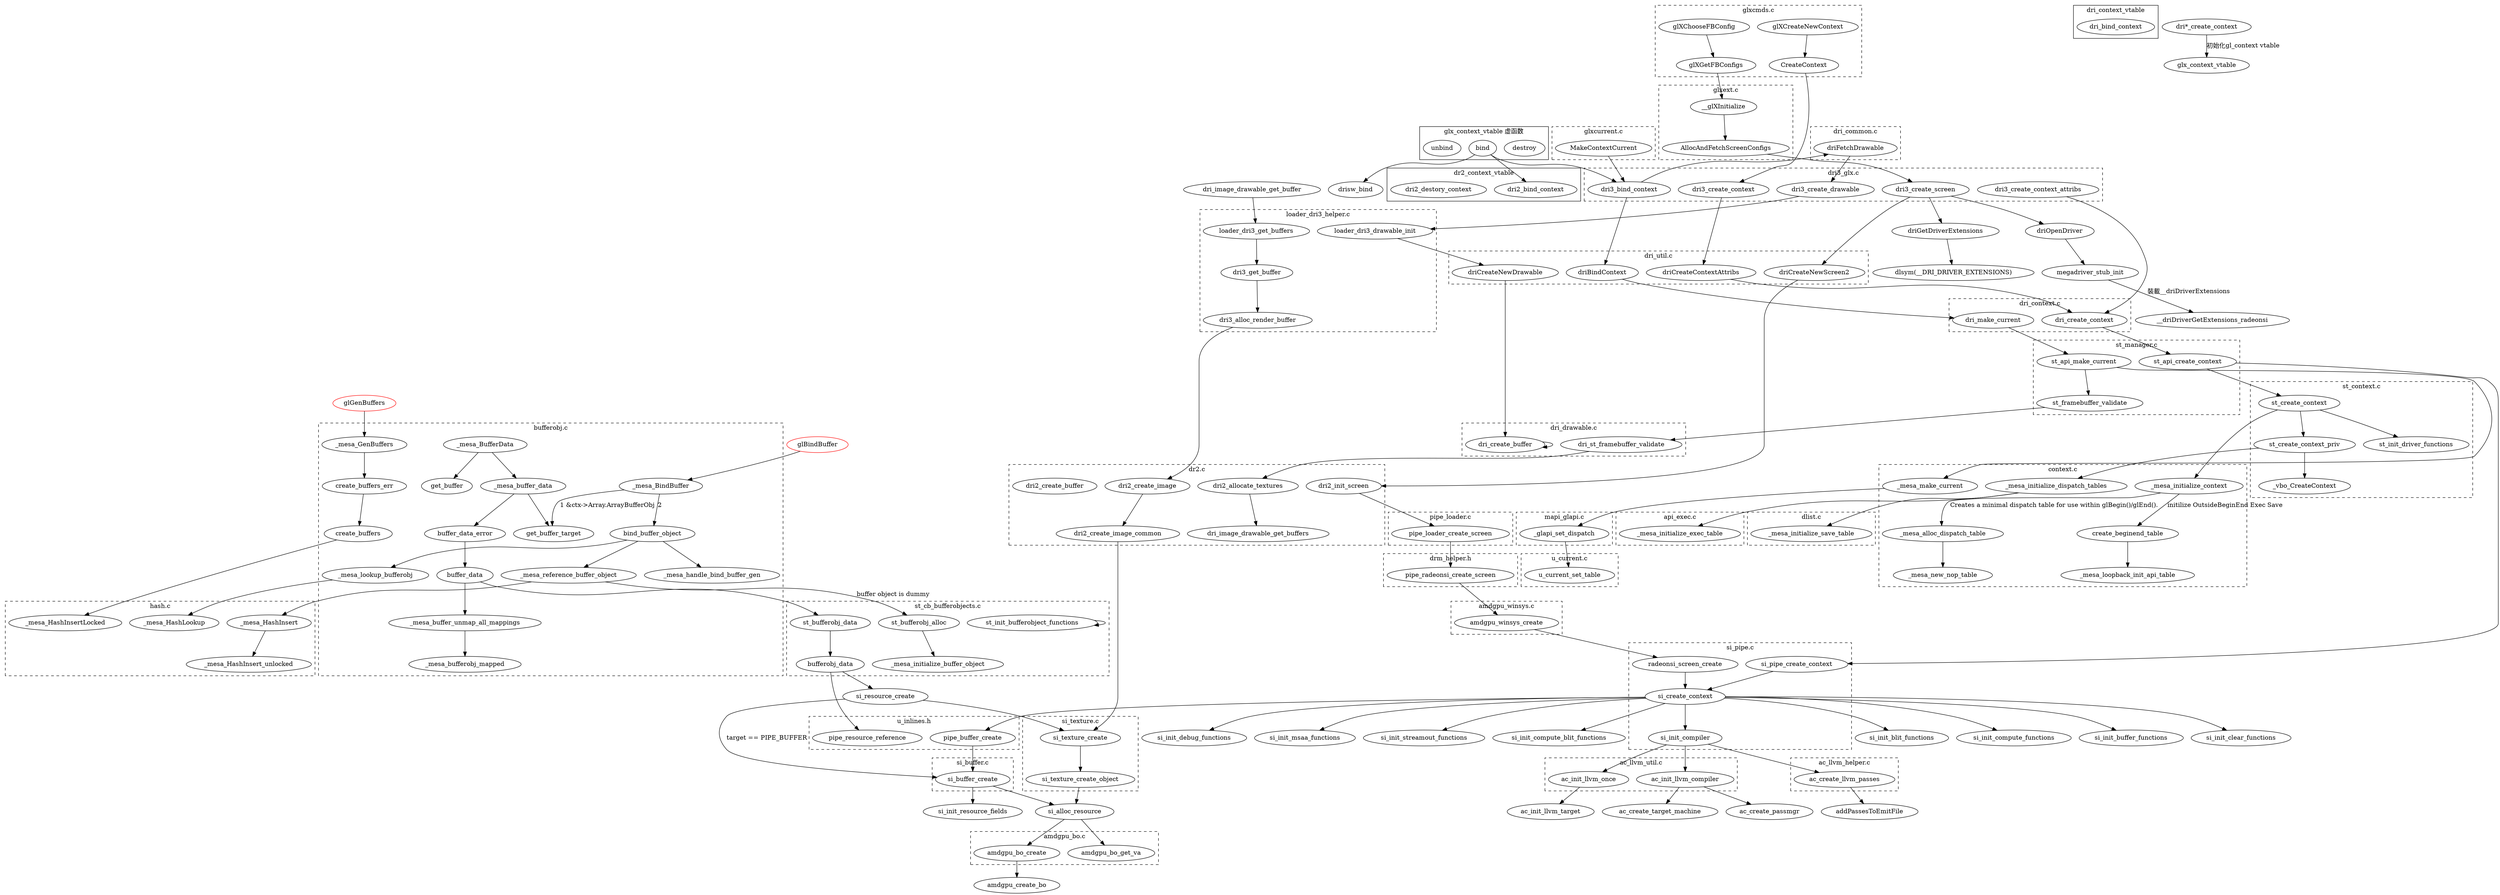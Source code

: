    digraph {
     
   
 
 
    subgraph cluster_glx_context_vtable {

         label = "glx_context_vtable 虚函数"

          destroy
        bind
       unbind
 
   }
    
    subgraph cluster_dr2_context_vtable {

        label = "dr2_context_vtable"
        dri2_bind_context
        dri2_destory_context

    }
 

 
    
    subgraph cluster_dri_context_vtable {

        label = "dri_context_vtable"
        dri_bind [label="dri_bind_context"] 
        
    }


 


    bind->dri2_bind_context
    bind->dri3_bind_context
    bind->drisw_bind





    "dri*_create_context"-> glx_context_vtable 
     [label="初始化gl_context vtable"]





    // subgraph cluster_glx {
    //     style=dashed

    //     glXCreateNewContext
    //     CreateContext
    //     MakeContextCurrent
    //     dri3_bind_context 
    // }

    style =dashed

    subgraph cluster_glxcurrent {
        label = "glxcurrent.c"
        MakeContextCurrent
    }
    subgraph cluster_glx_cmds {

        label = "glxcmds.c"

        glXCreateNewContext 
        CreateContext

        glXChooseFBConfig
        glXGetFBConfigs
    }
    subgraph cluster_glxext {

        label = "glxext.c"

        __glXInitialize
        AllocAndFetchScreenConfigs
    }
    subgraph cluster_dri3_glx {
        label = "dri3_glx.c"


        dri3_create_screen

        dri3_create_context 
        dri3_create_context_attribs

        
        dri3_bind_context

        dri3_create_drawable

    }

    subgraph cluster_dri2  {
        label = "dr2.c"
        dri2_init_screen

        dri2_allocate_textures->
        dri_image_drawable_get_buffers

        dri2_create_image ->
        dri2_create_image_common 


        dri2_create_buffer
    }
    
    subgraph cluster_dri_util {


        label ="dri_util.c"

        driCreateNewScreen2
        
        driBindContext
        driCreateContextAttribs
        driCreateNewDrawable
    } 
    subgraph cluster_dri_common {
        label="dri_common.c"
        driFetchDrawable
    }
     subgraph cluster_dri_context{


        label ="dri_context.c"

        dri_create_context
        dri_make_current

        
    }

    subgraph cluster_amdgpu_winsys {
        label = "amdgpu_winsys.c" 
        amdgpu_winsys_create
    }

    subgraph cluster_drm_helper {
        label="drm_helper.h"
        pipe_radeonsi_create_screen
    }
    subgraph cluster_pipe_loader {
        label ="pipe_loader.c"

        pipe_loader_create_screen
    }

    subgraph cluster_loader_dri3_helper {

        label ="loader_dri3_helper.c"
        loader_dri3_get_buffers->
        dri3_get_buffer->
        dri3_alloc_render_buffer

        loader_dri3_drawable_init
    }
    subgraph cluster_st_manager{

        style=dashed
        label="st_manager.c"

        st_api_create_context
        st_api_make_current 
        st_framebuffer_validate
        st_api_make_current-> st_framebuffer_validate


    }

    subgraph cluster_st_context {

        label = "st_context.c"
        st_create_context
        st_create_context_priv
        _vbo_CreateContext

        st_create_context -> st_init_driver_functions
        st_create_context -> st_create_context_priv
        st_create_context_priv-> _vbo_CreateContext

        
    }

    subgraph cluster_dri_drawable {
        label="dri_drawable.c"
        dri_st_framebuffer_validate
        dri_create_buffer
    }
    subgraph cluster_st_cb_bufferobjects {

        label ="st_cb_bufferobjects.c"

        st_init_bufferobject_functions

        st_bufferobj_alloc -> 
        _mesa_initialize_buffer_object

        st_bufferobj_data -> bufferobj_data
    }

    subgraph cluster_context {

        label ="context.c"

        _mesa_initialize_context
        _mesa_make_current
        _mesa_alloc_dispatch_table
        _mesa_new_nop_table
        create_beginend_table


        _mesa_initialize_dispatch_tables


        _mesa_initialize_context-> _mesa_alloc_dispatch_table [label=" Creates a minimal dispatch table for use within glBegin()/glEnd()."]

         _mesa_initialize_context-> create_beginend_table [label="initilize OutsideBeginEnd Exec Save"]

         create_beginend_table-> _mesa_loopback_init_api_table 

        _mesa_alloc_dispatch_table -> _mesa_new_nop_table
    }

    subgraph cluster_mapi_glapi {
        label = "mapi_glapi.c"
        _glapi_set_dispatch
    }  
    subgraph cluster_api_exec {
        label ="api_exec.c"
        _mesa_initialize_exec_table
    }
    subgraph cluster_u_current {

        label="u_current.c"
        u_current_set_table
    }
    subgraph cluster_dlist {

        label = "dlist.c"

        _mesa_initialize_save_table

    }






    subgraph cluster_bufferobj {

        label="bufferobj.c"

        // glGenBuffer
        _mesa_GenBuffers-> create_buffers_err
        create_buffers_err -> create_buffers


        // glBindBuffer
        _mesa_BindBuffer -> get_buffer_target [label=" 1 &ctx->Array.ArrayBufferObj"]
        _mesa_BindBuffer -> bind_buffer_object [ label="2"]
        bind_buffer_object -> _mesa_lookup_bufferobj
        bind_buffer_object -> _mesa_handle_bind_buffer_gen
        bind_buffer_object->_mesa_reference_buffer_object


        // glBufferData
        _mesa_BufferData -> get_buffer
        _mesa_BufferData -> _mesa_buffer_data
        _mesa_buffer_data-> get_buffer_target
        _mesa_buffer_data-> buffer_data_error
        buffer_data_error -> buffer_data 
        buffer_data -> _mesa_buffer_unmap_all_mappings
        _mesa_buffer_unmap_all_mappings-> _mesa_bufferobj_mapped

       
    }

    subgraph cluster_hash {

        label = "hash.c"

        _mesa_HashLookup
        _mesa_HashInsertLocked
        _mesa_HashInsert
        _mesa_HashInsert_unlocked
        _mesa_HashInsert -> _mesa_HashInsert_unlocked
    }

    subgraph cluster_u_inlines {

        label="u_inlines.h"
        pipe_buffer_create
        pipe_resource_reference
    }

    

    subgraph cluster_si_pipe {

        label="si_pipe.c"


        radeonsi_screen_create
        si_pipe_create_context -> 
        si_create_context


        si_init_compiler



    }

    subgraph cluster_si_buffer {
        label="si_buffer.c"
        si_buffer_create
        
    }

    subgraph cluster_si_texture {
        label="si_texture.c"
        si_texture_create   -> 
        si_texture_create_object
    }
    subgraph cluster_ac_llvm_util {
        label ="ac_llvm_util.c"
        ac_init_llvm_once
        ac_init_llvm_compiler 
	     

    }

       subgraph cluster_ac_llvm_helper {
        label ="ac_llvm_helper.c" 
	    ac_create_llvm_passes 

    }

    subgraph cluster_amdgpu_bo
    {

        label ="amdgpu_bo.c"
        amdgpu_bo_create
        amdgpu_bo_get_va
    }
    // glxinitialize 
    glXChooseFBConfig -> glXGetFBConfigs
    glXGetFBConfigs -> __glXInitialize
    __glXInitialize -> AllocAndFetchScreenConfigs
    AllocAndFetchScreenConfigs-> dri3_create_screen 
    dri3_create_screen-> driOpenDriver-> megadriver_stub_init
    megadriver_stub_init ->
    __driDriverGetExtensions_radeonsi [label="裝載__driDriverExtensions"]
    dri3_create_screen -> driGetDriverExtensions -> "dlsym(__DRI_DRIVER_EXTENSIONS)"
    dri3_create_screen -> driCreateNewScreen2
    driCreateNewScreen2 -> dri2_init_screen
    dri2_init_screen->pipe_loader_create_screen
    pipe_loader_create_screen-> pipe_radeonsi_create_screen
    pipe_radeonsi_create_screen-> amdgpu_winsys_create 
    amdgpu_winsys_create -> radeonsi_screen_create
    radeonsi_screen_create -> si_create_context
    si_create_context-> pipe_buffer_create
    pipe_buffer_create-> si_buffer_create
     si_create_context -> si_init_buffer_functions;
	 si_create_context -> si_init_clear_functions
	 si_create_context -> si_init_blit_functions
	 si_create_context -> si_init_compute_functions
	 si_create_context -> si_init_compute_blit_functions
	 si_create_context -> si_init_debug_functions
	 si_create_context -> si_init_msaa_functions
	 si_create_context -> si_init_streamout_functions

     si_create_context -> si_init_compiler

     si_init_compiler-> ac_init_llvm_once
     ac_init_llvm_once-> ac_init_llvm_target
     si_init_compiler -> ac_init_llvm_compiler
     ac_init_llvm_compiler -> ac_create_target_machine
    ac_init_llvm_compiler -> ac_create_passmgr

     si_init_compiler ->ac_create_llvm_passes
     ac_create_llvm_passes-> addPassesToEmitFile

    // 创建context
    glXCreateNewContext ->  CreateContext 
    CreateContext ->dri3_create_context
    dri3_create_context -> driCreateContextAttribs 
    driCreateContextAttribs-> dri_create_context
    dri3_create_context_attribs -> dri_create_context
    dri_create_context -> st_api_create_context
    st_api_create_context -> st_create_context 
    st_api_create_context -> si_pipe_create_context
    st_create_context -> _mesa_initialize_context 
    st_init_bufferobject_functions -> st_init_bufferobject_functions

    st_create_context_priv   -> _mesa_initialize_dispatch_tables
    _mesa_initialize_dispatch_tables -> _mesa_initialize_exec_table
    _mesa_initialize_dispatch_tables -> 
    _mesa_initialize_save_table


    MakeContextCurrent -> dri3_bind_context
    dri3_bind_context -> driFetchDrawable->dri3_create_drawable->
    loader_dri3_drawable_init-> driCreateNewDrawable->dri_create_buffer->
    dri_create_buffer

    dri3_bind_context -> driBindContext
    driBindContext -> dri_make_current 
    dri_make_current-> st_api_make_current 
    st_api_make_current -> _mesa_make_current 
    _mesa_make_current -> _glapi_set_dispatch
    _glapi_set_dispatch -> u_current_set_table
     
    dri2_create_image_common -> si_texture_create
    si_texture_create_object -> si_alloc_resource
    dri3_alloc_render_buffer->  dri2_create_image
    st_framebuffer_validate->dri_st_framebuffer_validate
    dri_st_framebuffer_validate->dri2_allocate_textures

    dri_image_drawable_get_buffer->loader_dri3_get_buffers


    // glGenBuffers
    glGenBuffers [color=red]
    glGenBuffers->_mesa_GenBuffers 
    create_buffers -> _mesa_HashInsertLocked

    // glBindBuffer
    glBindBuffer [color=red]
    glBindBuffer -> _mesa_BindBuffer
    _mesa_lookup_bufferobj->_mesa_HashLookup
     _mesa_reference_buffer_object -> st_bufferobj_alloc  [label= "buffer object is dummy "]
    _mesa_reference_buffer_object ->_mesa_HashInsert

    //glBufferData
    buffer_data -> st_bufferobj_data
    bufferobj_data -> pipe_resource_reference
    bufferobj_data ->  si_resource_create
    si_resource_create -> si_buffer_create [label="target == PIPE_BUFFER"]
    si_resource_create-> si_texture_create 
    si_buffer_create -> si_init_resource_fields
    si_buffer_create -> si_alloc_resource
    si_alloc_resource -> amdgpu_bo_create
    amdgpu_bo_create -> amdgpu_create_bo
    si_alloc_resource-> amdgpu_bo_get_va


    // glCompileShader



    // glLinkProgram

    
 } 
